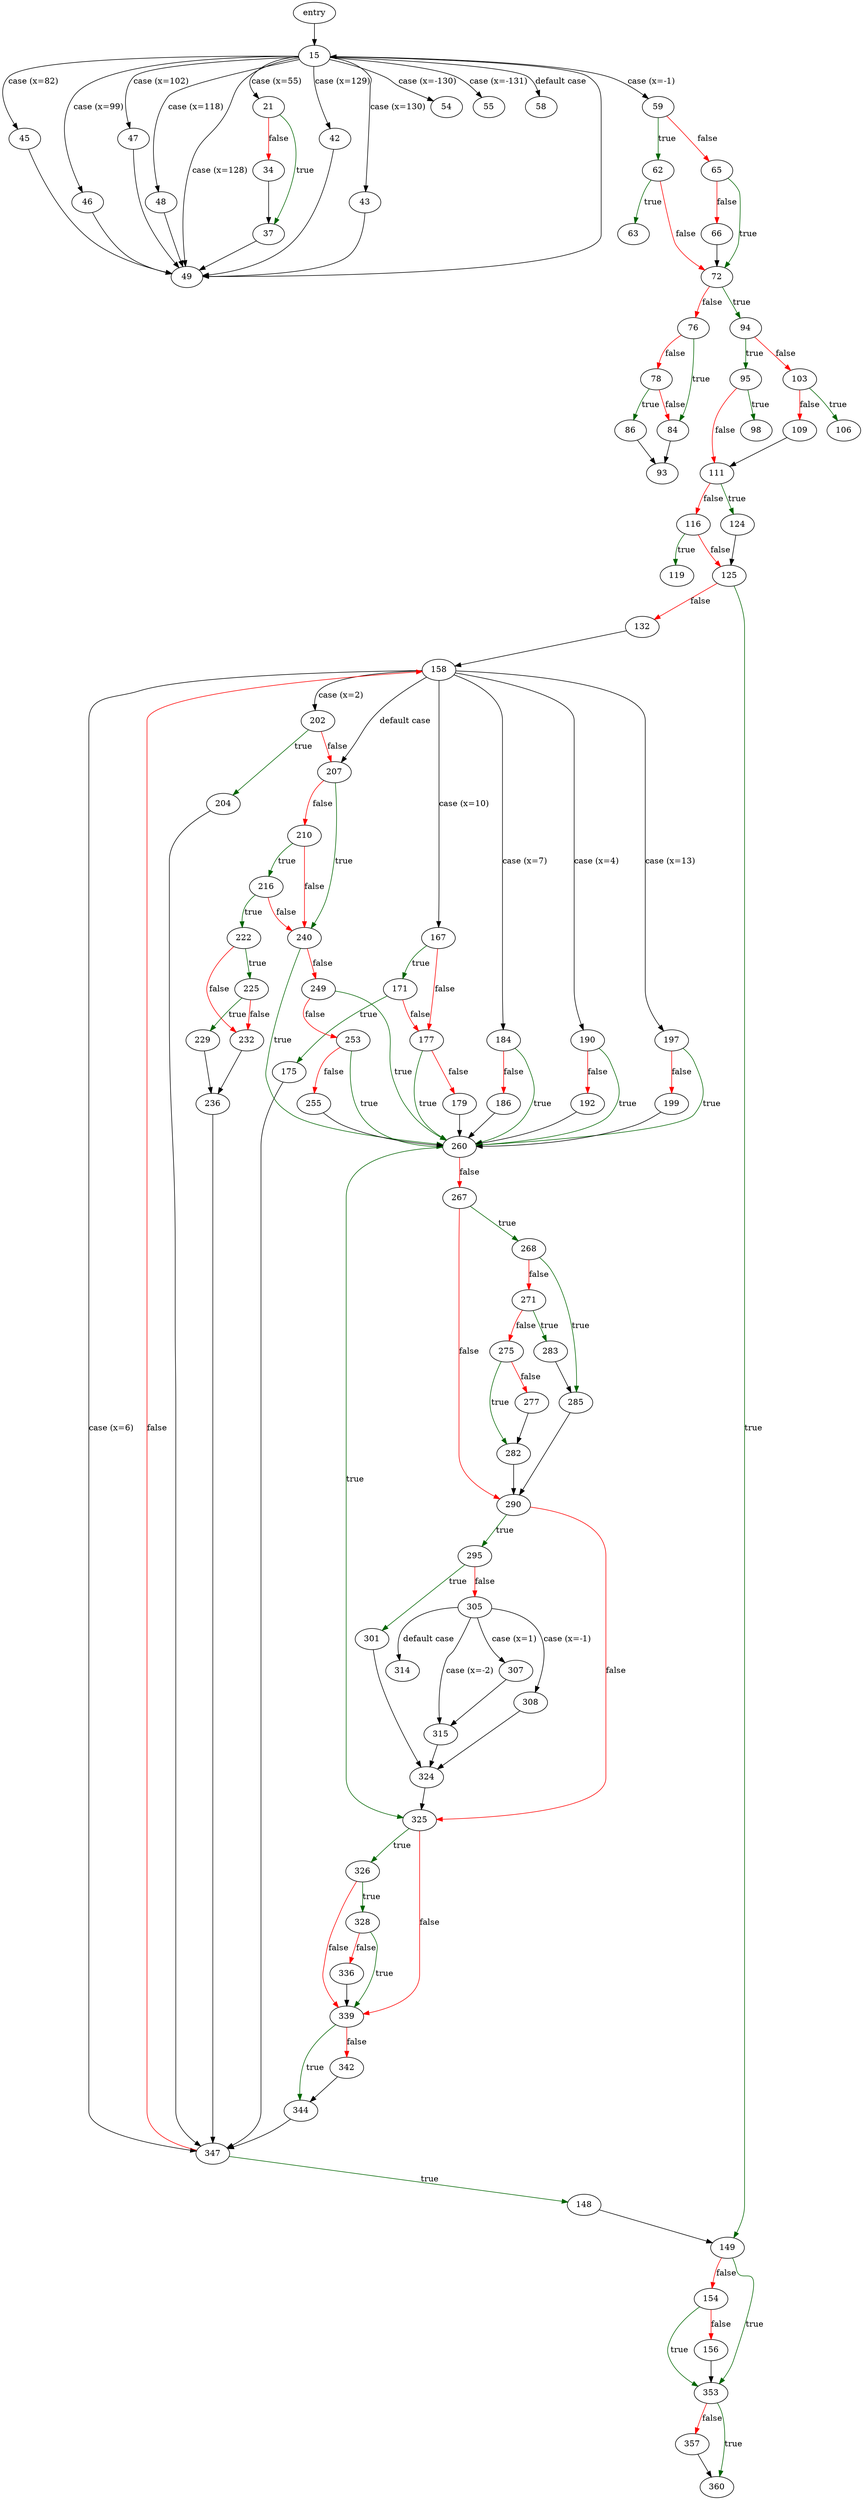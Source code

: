 digraph "main" {
	// Node definitions.
	2 [label=entry];
	15;
	21;
	34;
	37;
	42;
	43;
	45;
	46;
	47;
	48;
	49;
	54;
	55;
	58;
	59;
	62;
	63;
	65;
	66;
	72;
	76;
	78;
	84;
	86;
	93;
	94;
	95;
	98;
	103;
	106;
	109;
	111;
	116;
	119;
	124;
	125;
	132;
	148;
	149;
	154;
	156;
	158;
	167;
	171;
	175;
	177;
	179;
	184;
	186;
	190;
	192;
	197;
	199;
	202;
	204;
	207;
	210;
	216;
	222;
	225;
	229;
	232;
	236;
	240;
	249;
	253;
	255;
	260;
	267;
	268;
	271;
	275;
	277;
	282;
	283;
	285;
	290;
	295;
	301;
	305;
	307;
	308;
	314;
	315;
	324;
	325;
	326;
	328;
	336;
	339;
	342;
	344;
	347;
	353;
	357;
	360;

	// Edge definitions.
	2 -> 15;
	15 -> 21 [label="case (x=55)"];
	15 -> 42 [label="case (x=129)"];
	15 -> 43 [label="case (x=130)"];
	15 -> 45 [label="case (x=82)"];
	15 -> 46 [label="case (x=99)"];
	15 -> 47 [label="case (x=102)"];
	15 -> 48 [label="case (x=118)"];
	15 -> 49 [label="case (x=128)"];
	15 -> 54 [label="case (x=-130)"];
	15 -> 55 [label="case (x=-131)"];
	15 -> 58 [label="default case"];
	15 -> 59 [label="case (x=-1)"];
	21 -> 34 [
		color=red
		label=false
	];
	21 -> 37 [
		color=darkgreen
		label=true
	];
	34 -> 37;
	37 -> 49;
	42 -> 49;
	43 -> 49;
	45 -> 49;
	46 -> 49;
	47 -> 49;
	48 -> 49;
	49 -> 15;
	59 -> 62 [
		color=darkgreen
		label=true
	];
	59 -> 65 [
		color=red
		label=false
	];
	62 -> 63 [
		color=darkgreen
		label=true
	];
	62 -> 72 [
		color=red
		label=false
	];
	65 -> 66 [
		color=red
		label=false
	];
	65 -> 72 [
		color=darkgreen
		label=true
	];
	66 -> 72;
	72 -> 76 [
		color=red
		label=false
	];
	72 -> 94 [
		color=darkgreen
		label=true
	];
	76 -> 78 [
		color=red
		label=false
	];
	76 -> 84 [
		color=darkgreen
		label=true
	];
	78 -> 84 [
		color=red
		label=false
	];
	78 -> 86 [
		color=darkgreen
		label=true
	];
	84 -> 93;
	86 -> 93;
	94 -> 95 [
		color=darkgreen
		label=true
	];
	94 -> 103 [
		color=red
		label=false
	];
	95 -> 98 [
		color=darkgreen
		label=true
	];
	95 -> 111 [
		color=red
		label=false
	];
	103 -> 106 [
		color=darkgreen
		label=true
	];
	103 -> 109 [
		color=red
		label=false
	];
	109 -> 111;
	111 -> 116 [
		color=red
		label=false
	];
	111 -> 124 [
		color=darkgreen
		label=true
	];
	116 -> 119 [
		color=darkgreen
		label=true
	];
	116 -> 125 [
		color=red
		label=false
	];
	124 -> 125;
	125 -> 132 [
		color=red
		label=false
	];
	125 -> 149 [
		color=darkgreen
		label=true
	];
	132 -> 158;
	148 -> 149;
	149 -> 154 [
		color=red
		label=false
	];
	149 -> 353 [
		color=darkgreen
		label=true
	];
	154 -> 156 [
		color=red
		label=false
	];
	154 -> 353 [
		color=darkgreen
		label=true
	];
	156 -> 353;
	158 -> 167 [label="case (x=10)"];
	158 -> 184 [label="case (x=7)"];
	158 -> 190 [label="case (x=4)"];
	158 -> 197 [label="case (x=13)"];
	158 -> 202 [label="case (x=2)"];
	158 -> 207 [label="default case"];
	158 -> 347 [label="case (x=6)"];
	167 -> 171 [
		color=darkgreen
		label=true
	];
	167 -> 177 [
		color=red
		label=false
	];
	171 -> 175 [
		color=darkgreen
		label=true
	];
	171 -> 177 [
		color=red
		label=false
	];
	175 -> 347;
	177 -> 179 [
		color=red
		label=false
	];
	177 -> 260 [
		color=darkgreen
		label=true
	];
	179 -> 260;
	184 -> 186 [
		color=red
		label=false
	];
	184 -> 260 [
		color=darkgreen
		label=true
	];
	186 -> 260;
	190 -> 192 [
		color=red
		label=false
	];
	190 -> 260 [
		color=darkgreen
		label=true
	];
	192 -> 260;
	197 -> 199 [
		color=red
		label=false
	];
	197 -> 260 [
		color=darkgreen
		label=true
	];
	199 -> 260;
	202 -> 204 [
		color=darkgreen
		label=true
	];
	202 -> 207 [
		color=red
		label=false
	];
	204 -> 347;
	207 -> 210 [
		color=red
		label=false
	];
	207 -> 240 [
		color=darkgreen
		label=true
	];
	210 -> 216 [
		color=darkgreen
		label=true
	];
	210 -> 240 [
		color=red
		label=false
	];
	216 -> 222 [
		color=darkgreen
		label=true
	];
	216 -> 240 [
		color=red
		label=false
	];
	222 -> 225 [
		color=darkgreen
		label=true
	];
	222 -> 232 [
		color=red
		label=false
	];
	225 -> 229 [
		color=darkgreen
		label=true
	];
	225 -> 232 [
		color=red
		label=false
	];
	229 -> 236;
	232 -> 236;
	236 -> 347;
	240 -> 249 [
		color=red
		label=false
	];
	240 -> 260 [
		color=darkgreen
		label=true
	];
	249 -> 253 [
		color=red
		label=false
	];
	249 -> 260 [
		color=darkgreen
		label=true
	];
	253 -> 255 [
		color=red
		label=false
	];
	253 -> 260 [
		color=darkgreen
		label=true
	];
	255 -> 260;
	260 -> 267 [
		color=red
		label=false
	];
	260 -> 325 [
		color=darkgreen
		label=true
	];
	267 -> 268 [
		color=darkgreen
		label=true
	];
	267 -> 290 [
		color=red
		label=false
	];
	268 -> 271 [
		color=red
		label=false
	];
	268 -> 285 [
		color=darkgreen
		label=true
	];
	271 -> 275 [
		color=red
		label=false
	];
	271 -> 283 [
		color=darkgreen
		label=true
	];
	275 -> 277 [
		color=red
		label=false
	];
	275 -> 282 [
		color=darkgreen
		label=true
	];
	277 -> 282;
	282 -> 290;
	283 -> 285;
	285 -> 290;
	290 -> 295 [
		color=darkgreen
		label=true
	];
	290 -> 325 [
		color=red
		label=false
	];
	295 -> 301 [
		color=darkgreen
		label=true
	];
	295 -> 305 [
		color=red
		label=false
	];
	301 -> 324;
	305 -> 307 [label="case (x=1)"];
	305 -> 308 [label="case (x=-1)"];
	305 -> 314 [label="default case"];
	305 -> 315 [label="case (x=-2)"];
	307 -> 315;
	308 -> 324;
	315 -> 324;
	324 -> 325;
	325 -> 326 [
		color=darkgreen
		label=true
	];
	325 -> 339 [
		color=red
		label=false
	];
	326 -> 328 [
		color=darkgreen
		label=true
	];
	326 -> 339 [
		color=red
		label=false
	];
	328 -> 336 [
		color=red
		label=false
	];
	328 -> 339 [
		color=darkgreen
		label=true
	];
	336 -> 339;
	339 -> 342 [
		color=red
		label=false
	];
	339 -> 344 [
		color=darkgreen
		label=true
	];
	342 -> 344;
	344 -> 347;
	347 -> 148 [
		color=darkgreen
		label=true
	];
	347 -> 158 [
		color=red
		label=false
	];
	353 -> 357 [
		color=red
		label=false
	];
	353 -> 360 [
		color=darkgreen
		label=true
	];
	357 -> 360;
}